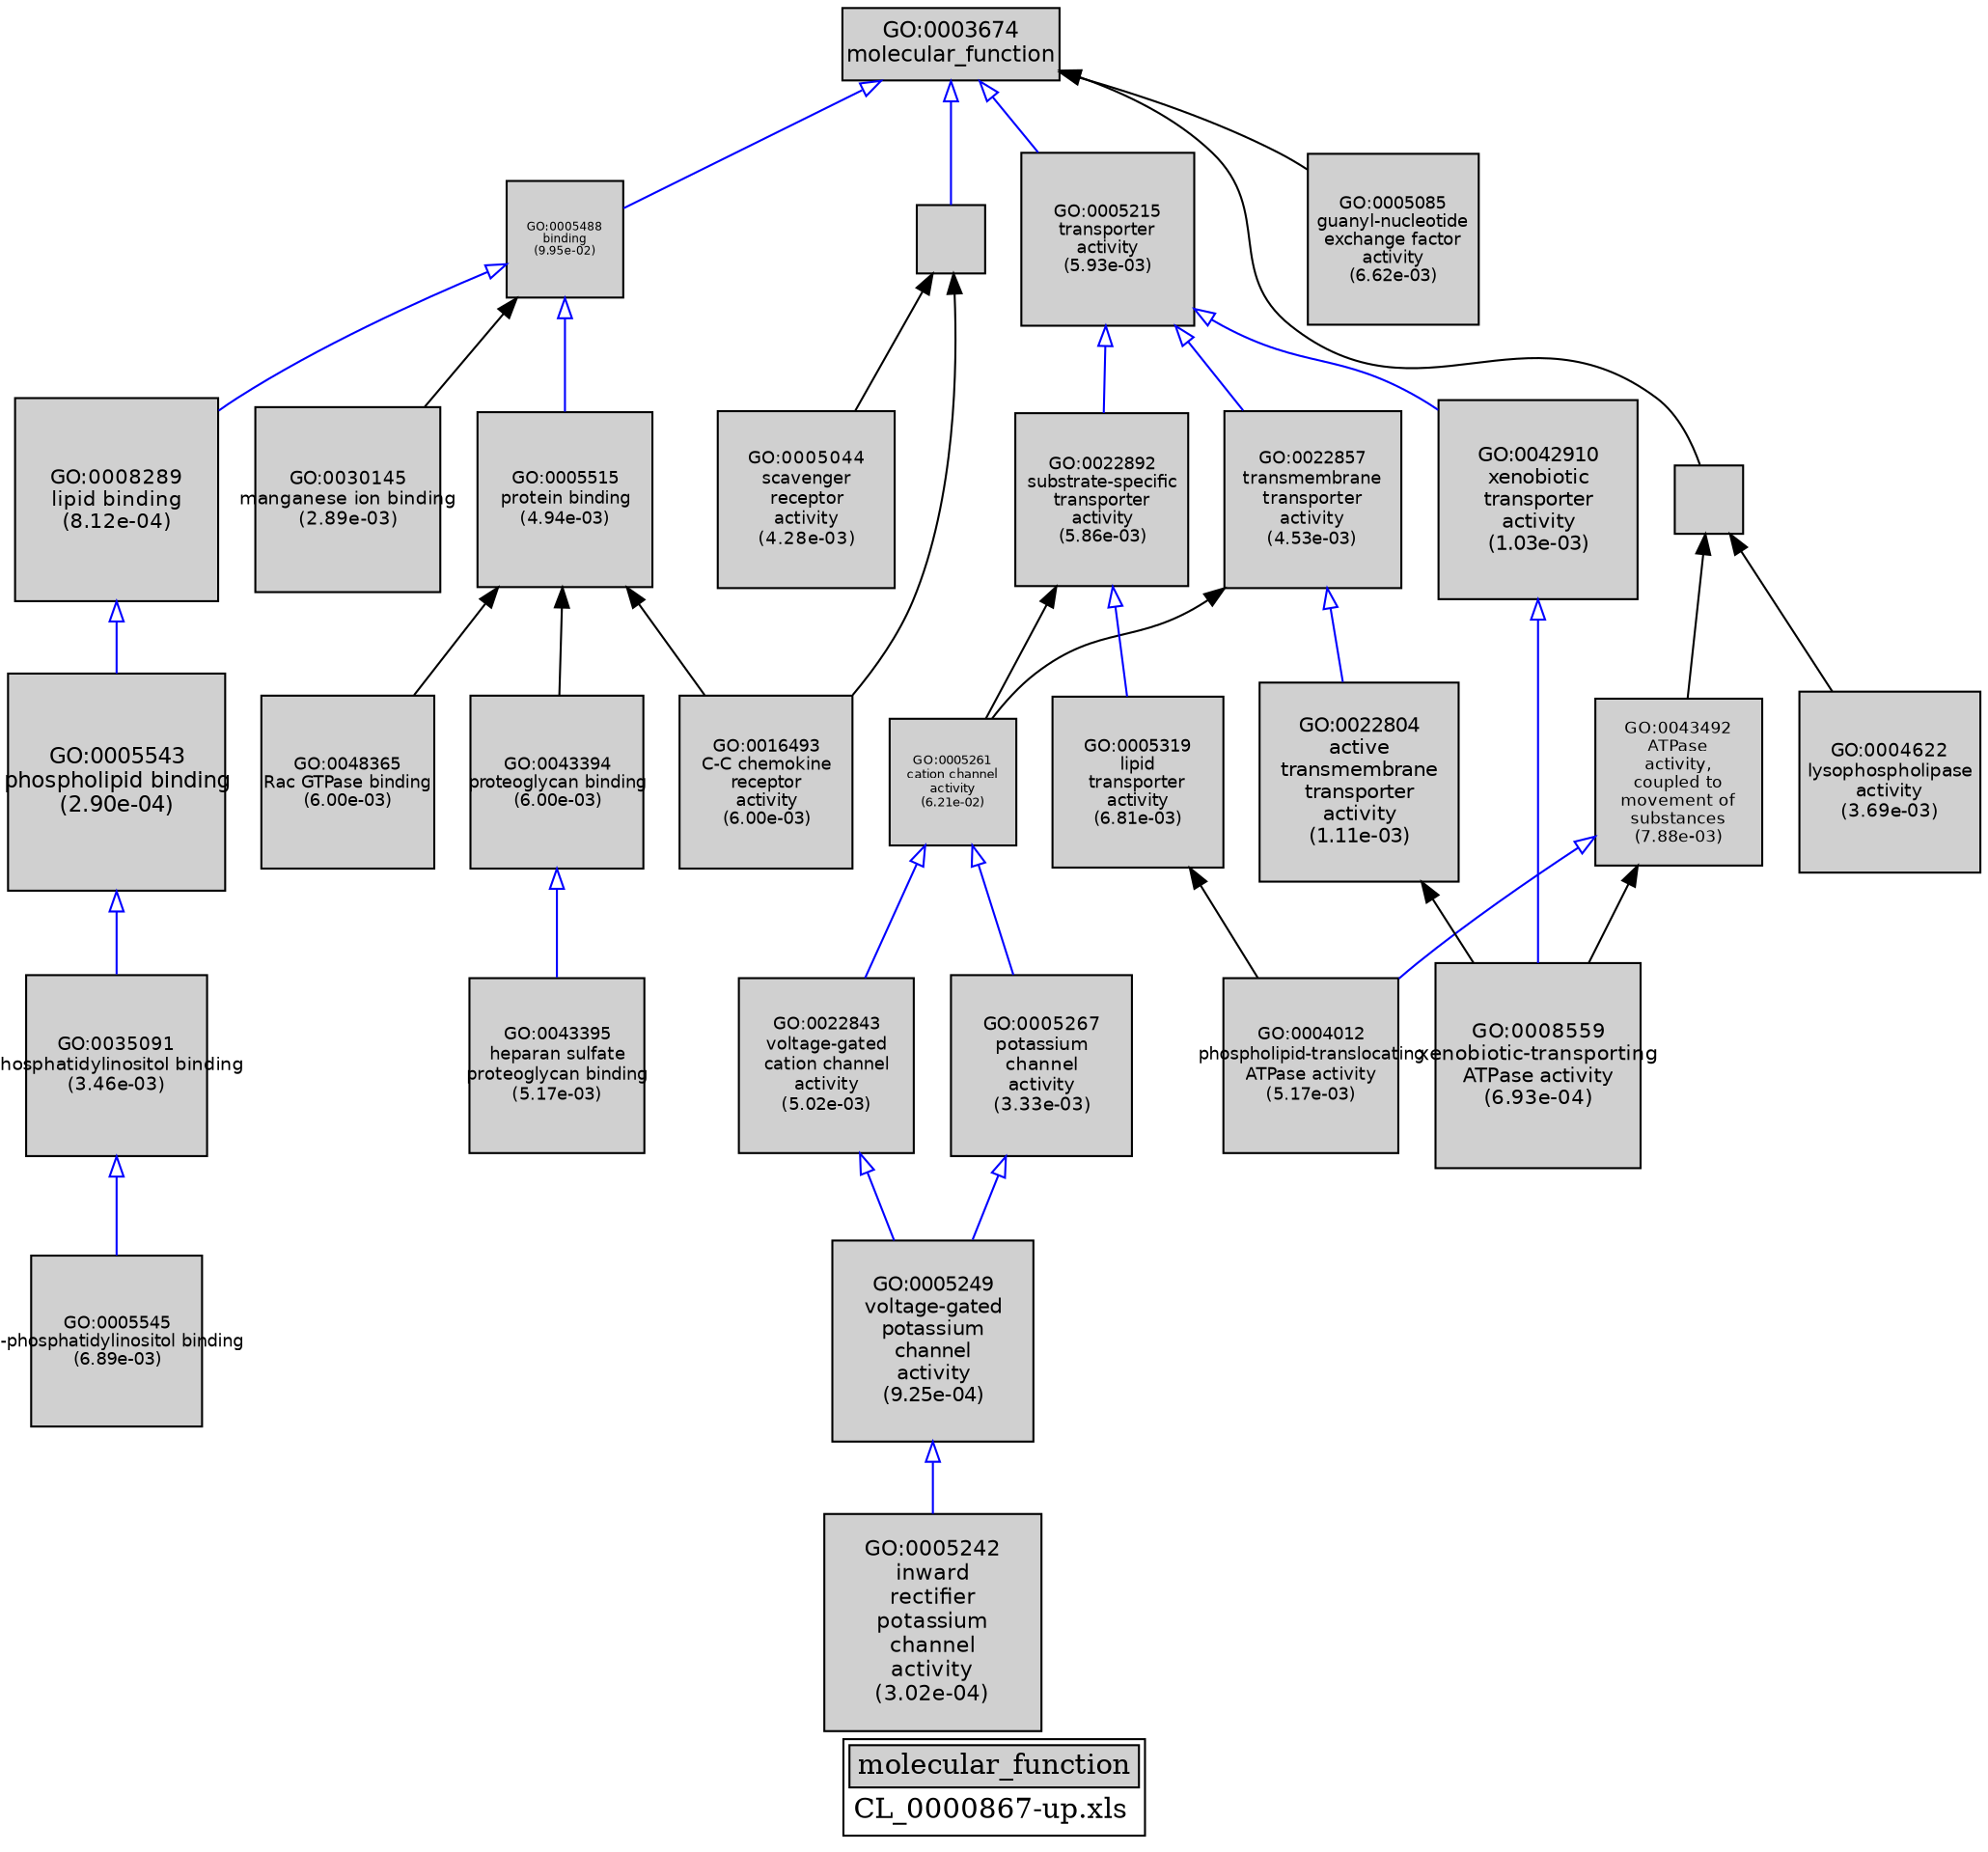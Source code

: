 digraph "molecular_function" {
graph [ bgcolor = "#FFFFFF", label = <<TABLE COLOR="black" BGCOLOR="white"><TR><TD COLSPAN="2" BGCOLOR="#D0D0D0"><FONT COLOR="black">molecular_function</FONT></TD></TR><TR><TD BORDER="0">CL_0000867-up.xls</TD></TR></TABLE>> ];
node [ fontname = "Helvetica" ];

subgraph "nodes" {

node [ style = "filled", fixedsize = "true", width = 1, shape = "box", fontsize = 9, fillcolor = "#D0D0D0", fontcolor = "black", color = "black" ];

"GO:0030145" [ URL = "#GO:0030145", label = <<TABLE BORDER="0"><TR><TD>GO:0030145<BR/>manganese ion binding<BR/>(2.89e-03)</TD></TR></TABLE>>, width = 1.27201576779, shape = "box", fontsize = 9.1585135281, height = 1.27201576779 ];
"GO:0005044" [ URL = "#GO:0005044", label = <<TABLE BORDER="0"><TR><TD>GO:0005044<BR/>scavenger<BR/>receptor<BR/>activity<BR/>(4.28e-03)</TD></TR></TABLE>>, width = 1.22880623546, shape = "box", fontsize = 8.84740489531, height = 1.22880623546 ];
"GO:0005488" [ URL = "#GO:0005488", label = <<TABLE BORDER="0"><TR><TD>GO:0005488<BR/>binding<BR/>(9.95e-02)</TD></TR></TABLE>>, width = 0.80292456032, shape = "box", fontsize = 5.7810568343, height = 0.80292456032 ];
"GO:0005319" [ URL = "#GO:0005319", label = <<TABLE BORDER="0"><TR><TD>GO:0005319<BR/>lipid<BR/>transporter<BR/>activity<BR/>(6.81e-03)</TD></TR></TABLE>>, width = 1.17564743704, shape = "box", fontsize = 8.46466154668, height = 1.17564743704 ];
"GO:0022843" [ URL = "#GO:0022843", label = <<TABLE BORDER="0"><TR><TD>GO:0022843<BR/>voltage-gated<BR/>cation channel<BR/>activity<BR/>(5.02e-03)</TD></TR></TABLE>>, width = 1.21092008354, shape = "box", fontsize = 8.7186246015, height = 1.21092008354 ];
"GO:0016493" [ URL = "#GO:0016493", label = <<TABLE BORDER="0"><TR><TD>GO:0016493<BR/>C-C chemokine<BR/>receptor<BR/>activity<BR/>(6.00e-03)</TD></TR></TABLE>>, width = 1.19038721098, shape = "box", fontsize = 8.57078791903, height = 1.19038721098 ];
"GO:0003674" [ URL = "#GO:0003674", label = <<TABLE BORDER="0"><TR><TD>GO:0003674<BR/>molecular_function</TD></TR></TABLE>>, width = 1.5, shape = "box", fontsize = 10.8 ];
"GO:0022857" [ URL = "#GO:0022857", label = <<TABLE BORDER="0"><TR><TD>GO:0022857<BR/>transmembrane<BR/>transporter<BR/>activity<BR/>(4.53e-03)</TD></TR></TABLE>>, width = 1.22245787468, shape = "box", fontsize = 8.8016966977, height = 1.22245787468 ];
"GO:0005515" [ URL = "#GO:0005515", label = <<TABLE BORDER="0"><TR><TD>GO:0005515<BR/>protein binding<BR/>(4.94e-03)</TD></TR></TABLE>>, width = 1.21264085118, shape = "box", fontsize = 8.73101412848, height = 1.21264085118 ];
"GO:0042910" [ URL = "#GO:0042910", label = <<TABLE BORDER="0"><TR><TD>GO:0042910<BR/>xenobiotic<BR/>transporter<BR/>activity<BR/>(1.03e-03)</TD></TR></TABLE>>, width = 1.37866263365, shape = "box", fontsize = 9.92637096228, height = 1.37866263365 ];
"GO:0005543" [ URL = "#GO:0005543", label = <<TABLE BORDER="0"><TR><TD>GO:0005543<BR/>phospholipid binding<BR/>(2.90e-04)</TD></TR></TABLE>>, width = 1.5, shape = "box", fontsize = 10.8, height = 1.5 ];
"GO:0043492" [ URL = "#GO:0043492", label = <<TABLE BORDER="0"><TR><TD>GO:0043492<BR/>ATPase<BR/>activity,<BR/>coupled to<BR/>movement of<BR/>substances<BR/>(7.88e-03)</TD></TR></TABLE>>, width = 1.15844706337, shape = "box", fontsize = 8.34081885625, height = 1.15844706337 ];
"GO:0005261" [ URL = "#GO:0005261", label = <<TABLE BORDER="0"><TR><TD>GO:0005261<BR/>cation channel<BR/>activity<BR/>(6.21e-02)</TD></TR></TABLE>>, width = 0.880024726711, shape = "box", fontsize = 6.33617803232, height = 0.880024726711 ];
"GO:0004012" [ URL = "#GO:0004012", label = <<TABLE BORDER="0"><TR><TD>GO:0004012<BR/>phospholipid-translocating<BR/>ATPase activity<BR/>(5.17e-03)</TD></TR></TABLE>>, width = 1.20743695423, shape = "box", fontsize = 8.69354607046, height = 1.20743695423 ];
"GO:0004872" [ URL = "#GO:0004872", label = "", width = 0.471083139861, shape = "box", height = 0.471083139861 ];
"GO:0005215" [ URL = "#GO:0005215", label = <<TABLE BORDER="0"><TR><TD>GO:0005215<BR/>transporter<BR/>activity<BR/>(5.93e-03)</TD></TR></TABLE>>, width = 1.1916663056, shape = "box", fontsize = 8.57999740033, height = 1.1916663056 ];
"GO:0048365" [ URL = "#GO:0048365", label = <<TABLE BORDER="0"><TR><TD>GO:0048365<BR/>Rac GTPase binding<BR/>(6.00e-03)</TD></TR></TABLE>>, width = 1.19038721098, shape = "box", fontsize = 8.57078791903, height = 1.19038721098 ];
"GO:0043394" [ URL = "#GO:0043394", label = <<TABLE BORDER="0"><TR><TD>GO:0043394<BR/>proteoglycan binding<BR/>(6.00e-03)</TD></TR></TABLE>>, width = 1.19038721098, shape = "box", fontsize = 8.57078791903, height = 1.19038721098 ];
"GO:0005242" [ URL = "#GO:0005242", label = <<TABLE BORDER="0"><TR><TD>GO:0005242<BR/>inward<BR/>rectifier<BR/>potassium<BR/>channel<BR/>activity<BR/>(3.02e-04)</TD></TR></TABLE>>, width = 1.49637995743, shape = "box", fontsize = 10.7739356935, height = 1.49637995743 ];
"GO:0005249" [ URL = "#GO:0005249", label = <<TABLE BORDER="0"><TR><TD>GO:0005249<BR/>voltage-gated<BR/>potassium<BR/>channel<BR/>activity<BR/>(9.25e-04)</TD></TR></TABLE>>, width = 1.38968103355, shape = "box", fontsize = 10.0057034416, height = 1.38968103355 ];
"GO:0005085" [ URL = "#GO:0005085", label = <<TABLE BORDER="0"><TR><TD>GO:0005085<BR/>guanyl-nucleotide<BR/>exchange factor<BR/>activity<BR/>(6.62e-03)</TD></TR></TABLE>>, width = 1.17897282823, shape = "box", fontsize = 8.48860436323, height = 1.17897282823 ];
"GO:0022892" [ URL = "#GO:0022892", label = <<TABLE BORDER="0"><TR><TD>GO:0022892<BR/>substrate-specific<BR/>transporter<BR/>activity<BR/>(5.86e-03)</TD></TR></TABLE>>, width = 1.1931895561, shape = "box", fontsize = 8.59096480389, height = 1.1931895561 ];
"GO:0004622" [ URL = "#GO:0004622", label = <<TABLE BORDER="0"><TR><TD>GO:0004622<BR/>lysophospholipase<BR/>activity<BR/>(3.69e-03)</TD></TR></TABLE>>, width = 1.24537635434, shape = "box", fontsize = 8.96670975125, height = 1.24537635434 ];
"GO:0016787" [ URL = "#GO:0016787", label = "", width = 0.477184150277, shape = "box", height = 0.477184150277 ];
"GO:0008559" [ URL = "#GO:0008559", label = <<TABLE BORDER="0"><TR><TD>GO:0008559<BR/>xenobiotic-transporting<BR/>ATPase activity<BR/>(6.93e-04)</TD></TR></TABLE>>, width = 1.41799300879, shape = "box", fontsize = 10.2095496633, height = 1.41799300879 ];
"GO:0005545" [ URL = "#GO:0005545", label = <<TABLE BORDER="0"><TR><TD>GO:0005545<BR/>1-phosphatidylinositol binding<BR/>(6.89e-03)</TD></TR></TABLE>>, width = 1.174383868, shape = "box", fontsize = 8.45556384961, height = 1.174383868 ];
"GO:0035091" [ URL = "#GO:0035091", label = <<TABLE BORDER="0"><TR><TD>GO:0035091<BR/>phosphatidylinositol binding<BR/>(3.46e-03)</TD></TR></TABLE>>, width = 1.25252720171, shape = "box", fontsize = 9.01819585233, height = 1.25252720171 ];
"GO:0043395" [ URL = "#GO:0043395", label = <<TABLE BORDER="0"><TR><TD>GO:0043395<BR/>heparan sulfate<BR/>proteoglycan binding<BR/>(5.17e-03)</TD></TR></TABLE>>, width = 1.20743695423, shape = "box", fontsize = 8.69354607046, height = 1.20743695423 ];
"GO:0022804" [ URL = "#GO:0022804", label = <<TABLE BORDER="0"><TR><TD>GO:0022804<BR/>active<BR/>transmembrane<BR/>transporter<BR/>activity<BR/>(1.11e-03)</TD></TR></TABLE>>, width = 1.37155400167, shape = "box", fontsize = 9.87518881202, height = 1.37155400167 ];
"GO:0008289" [ URL = "#GO:0008289", label = <<TABLE BORDER="0"><TR><TD>GO:0008289<BR/>lipid binding<BR/>(8.12e-04)</TD></TR></TABLE>>, width = 1.40254756461, shape = "box", fontsize = 10.0983424652, height = 1.40254756461 ];
"GO:0005267" [ URL = "#GO:0005267", label = <<TABLE BORDER="0"><TR><TD>GO:0005267<BR/>potassium<BR/>channel<BR/>activity<BR/>(3.33e-03)</TD></TR></TABLE>>, width = 1.25646402378, shape = "box", fontsize = 9.04654097119, height = 1.25646402378 ];
}
subgraph "edges" {


edge [ dir = "back", weight = 1 ];
subgraph "regulates" {


edge [ color = "cyan", arrowtail = "none" ];
subgraph "positive" {


edge [ color = "green", arrowtail = "vee" ];
}
subgraph "negative" {


edge [ color = "red", arrowtail = "tee" ];
}
}
subgraph "part_of" {


edge [ color = "purple", arrowtail = "diamond", weight = 2.5 ];
}
subgraph "is_a" {


edge [ color = "blue", arrowtail = "empty", weight = 5.0 ];
"GO:0022857" -> "GO:0022804";
"GO:0005261" -> "GO:0022843";
"GO:0005215" -> "GO:0022892";
"GO:0005215" -> "GO:0022857";
"GO:0035091" -> "GO:0005545";
"GO:0005215" -> "GO:0042910";
"GO:0005249" -> "GO:0005242";
"GO:0022843" -> "GO:0005249";
"GO:0005488" -> "GO:0005515";
"GO:0043394" -> "GO:0043395";
"GO:0005543" -> "GO:0035091";
"GO:0005261" -> "GO:0005267";
"GO:0008289" -> "GO:0005543";
"GO:0003674" -> "GO:0004872";
"GO:0003674" -> "GO:0005488";
"GO:0003674" -> "GO:0005215";
"GO:0022892" -> "GO:0005319";
"GO:0005267" -> "GO:0005249";
"GO:0042910" -> "GO:0008559";
"GO:0005488" -> "GO:0008289";
"GO:0043492" -> "GO:0004012";
}
"GO:0005515" -> "GO:0043394";
"GO:0005515" -> "GO:0016493";
"GO:0003674" -> "GO:0005085";
"GO:0004872" -> "GO:0005044";
"GO:0004872" -> "GO:0016493";
"GO:0016787" -> "GO:0004622";
"GO:0005488" -> "GO:0030145";
"GO:0043492" -> "GO:0008559";
"GO:0003674" -> "GO:0016787";
"GO:0005515" -> "GO:0048365";
"GO:0016787" -> "GO:0043492";
"GO:0022892" -> "GO:0005261";
"GO:0022804" -> "GO:0008559";
"GO:0022857" -> "GO:0005261";
"GO:0005319" -> "GO:0004012";
}
}
